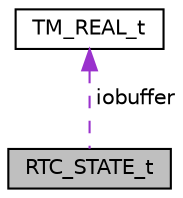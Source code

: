 digraph "RTC_STATE_t"
{
 // INTERACTIVE_SVG=YES
 // LATEX_PDF_SIZE
  bgcolor="transparent";
  edge [fontname="Helvetica",fontsize="10",labelfontname="Helvetica",labelfontsize="10"];
  node [fontname="Helvetica",fontsize="10",shape=record];
  Node1 [label="RTC_STATE_t",height=0.2,width=0.4,color="black", fillcolor="grey75", style="filled", fontcolor="black",tooltip=" "];
  Node2 -> Node1 [dir="back",color="darkorchid3",fontsize="10",style="dashed",label=" iobuffer" ,fontname="Helvetica"];
  Node2 [label="TM_REAL_t",height=0.2,width=0.4,color="black",URL="$struct_t_m___r_e_a_l__t.html",tooltip=" "];
}
